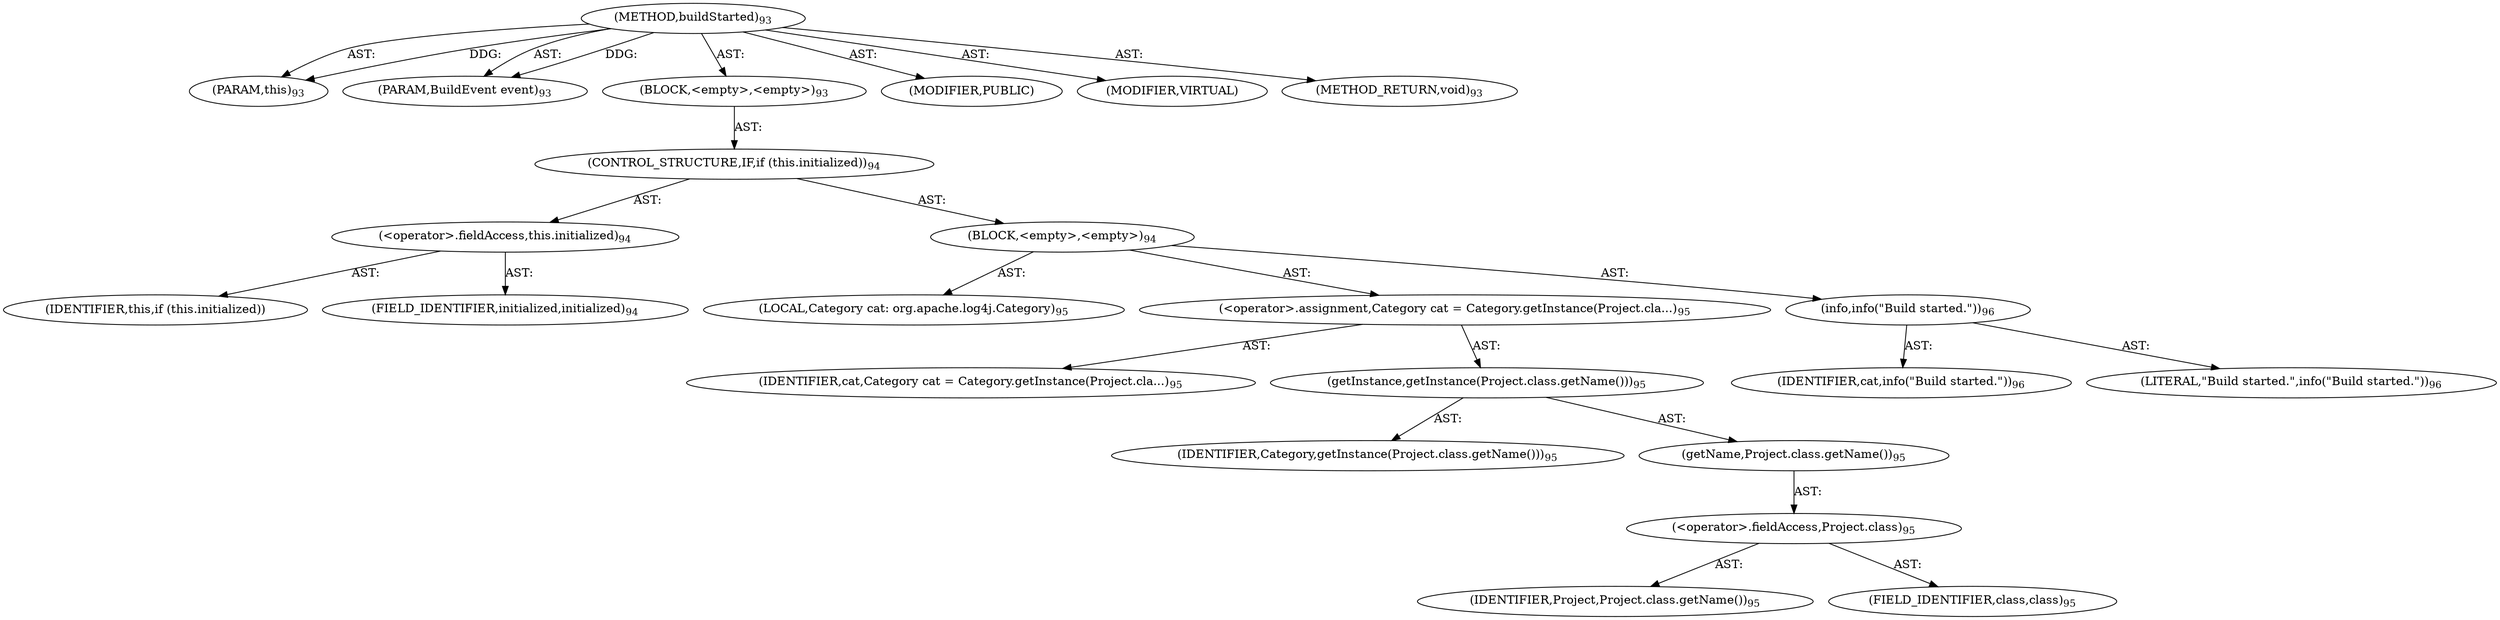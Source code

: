 digraph "buildStarted" {  
"111669149697" [label = <(METHOD,buildStarted)<SUB>93</SUB>> ]
"115964116993" [label = <(PARAM,this)<SUB>93</SUB>> ]
"115964116994" [label = <(PARAM,BuildEvent event)<SUB>93</SUB>> ]
"25769803779" [label = <(BLOCK,&lt;empty&gt;,&lt;empty&gt;)<SUB>93</SUB>> ]
"47244640258" [label = <(CONTROL_STRUCTURE,IF,if (this.initialized))<SUB>94</SUB>> ]
"30064771086" [label = <(&lt;operator&gt;.fieldAccess,this.initialized)<SUB>94</SUB>> ]
"68719476745" [label = <(IDENTIFIER,this,if (this.initialized))> ]
"55834574851" [label = <(FIELD_IDENTIFIER,initialized,initialized)<SUB>94</SUB>> ]
"25769803780" [label = <(BLOCK,&lt;empty&gt;,&lt;empty&gt;)<SUB>94</SUB>> ]
"94489280514" [label = <(LOCAL,Category cat: org.apache.log4j.Category)<SUB>95</SUB>> ]
"30064771087" [label = <(&lt;operator&gt;.assignment,Category cat = Category.getInstance(Project.cla...)<SUB>95</SUB>> ]
"68719476746" [label = <(IDENTIFIER,cat,Category cat = Category.getInstance(Project.cla...)<SUB>95</SUB>> ]
"30064771088" [label = <(getInstance,getInstance(Project.class.getName()))<SUB>95</SUB>> ]
"68719476747" [label = <(IDENTIFIER,Category,getInstance(Project.class.getName()))<SUB>95</SUB>> ]
"30064771089" [label = <(getName,Project.class.getName())<SUB>95</SUB>> ]
"30064771090" [label = <(&lt;operator&gt;.fieldAccess,Project.class)<SUB>95</SUB>> ]
"68719476748" [label = <(IDENTIFIER,Project,Project.class.getName())<SUB>95</SUB>> ]
"55834574852" [label = <(FIELD_IDENTIFIER,class,class)<SUB>95</SUB>> ]
"30064771091" [label = <(info,info(&quot;Build started.&quot;))<SUB>96</SUB>> ]
"68719476749" [label = <(IDENTIFIER,cat,info(&quot;Build started.&quot;))<SUB>96</SUB>> ]
"90194313221" [label = <(LITERAL,&quot;Build started.&quot;,info(&quot;Build started.&quot;))<SUB>96</SUB>> ]
"133143986179" [label = <(MODIFIER,PUBLIC)> ]
"133143986180" [label = <(MODIFIER,VIRTUAL)> ]
"128849018881" [label = <(METHOD_RETURN,void)<SUB>93</SUB>> ]
  "111669149697" -> "115964116993"  [ label = "AST: "] 
  "111669149697" -> "115964116994"  [ label = "AST: "] 
  "111669149697" -> "25769803779"  [ label = "AST: "] 
  "111669149697" -> "133143986179"  [ label = "AST: "] 
  "111669149697" -> "133143986180"  [ label = "AST: "] 
  "111669149697" -> "128849018881"  [ label = "AST: "] 
  "25769803779" -> "47244640258"  [ label = "AST: "] 
  "47244640258" -> "30064771086"  [ label = "AST: "] 
  "47244640258" -> "25769803780"  [ label = "AST: "] 
  "30064771086" -> "68719476745"  [ label = "AST: "] 
  "30064771086" -> "55834574851"  [ label = "AST: "] 
  "25769803780" -> "94489280514"  [ label = "AST: "] 
  "25769803780" -> "30064771087"  [ label = "AST: "] 
  "25769803780" -> "30064771091"  [ label = "AST: "] 
  "30064771087" -> "68719476746"  [ label = "AST: "] 
  "30064771087" -> "30064771088"  [ label = "AST: "] 
  "30064771088" -> "68719476747"  [ label = "AST: "] 
  "30064771088" -> "30064771089"  [ label = "AST: "] 
  "30064771089" -> "30064771090"  [ label = "AST: "] 
  "30064771090" -> "68719476748"  [ label = "AST: "] 
  "30064771090" -> "55834574852"  [ label = "AST: "] 
  "30064771091" -> "68719476749"  [ label = "AST: "] 
  "30064771091" -> "90194313221"  [ label = "AST: "] 
  "111669149697" -> "115964116993"  [ label = "DDG: "] 
  "111669149697" -> "115964116994"  [ label = "DDG: "] 
}
